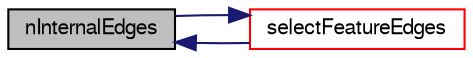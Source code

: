 digraph "nInternalEdges"
{
  bgcolor="transparent";
  edge [fontname="FreeSans",fontsize="10",labelfontname="FreeSans",labelfontsize="10"];
  node [fontname="FreeSans",fontsize="10",shape=record];
  rankdir="LR";
  Node1193 [label="nInternalEdges",height=0.2,width=0.4,color="black", fillcolor="grey75", style="filled", fontcolor="black"];
  Node1193 -> Node1194 [dir="back",color="midnightblue",fontsize="10",style="solid",fontname="FreeSans"];
  Node1194 [label="selectFeatureEdges",height=0.2,width=0.4,color="red",URL="$a25510.html#a264fb63fc64f4f9c94b42cafc8822897",tooltip="Helper function: select a subset of featureEdges_. "];
  Node1194 -> Node1193 [dir="back",color="midnightblue",fontsize="10",style="solid",fontname="FreeSans"];
}
